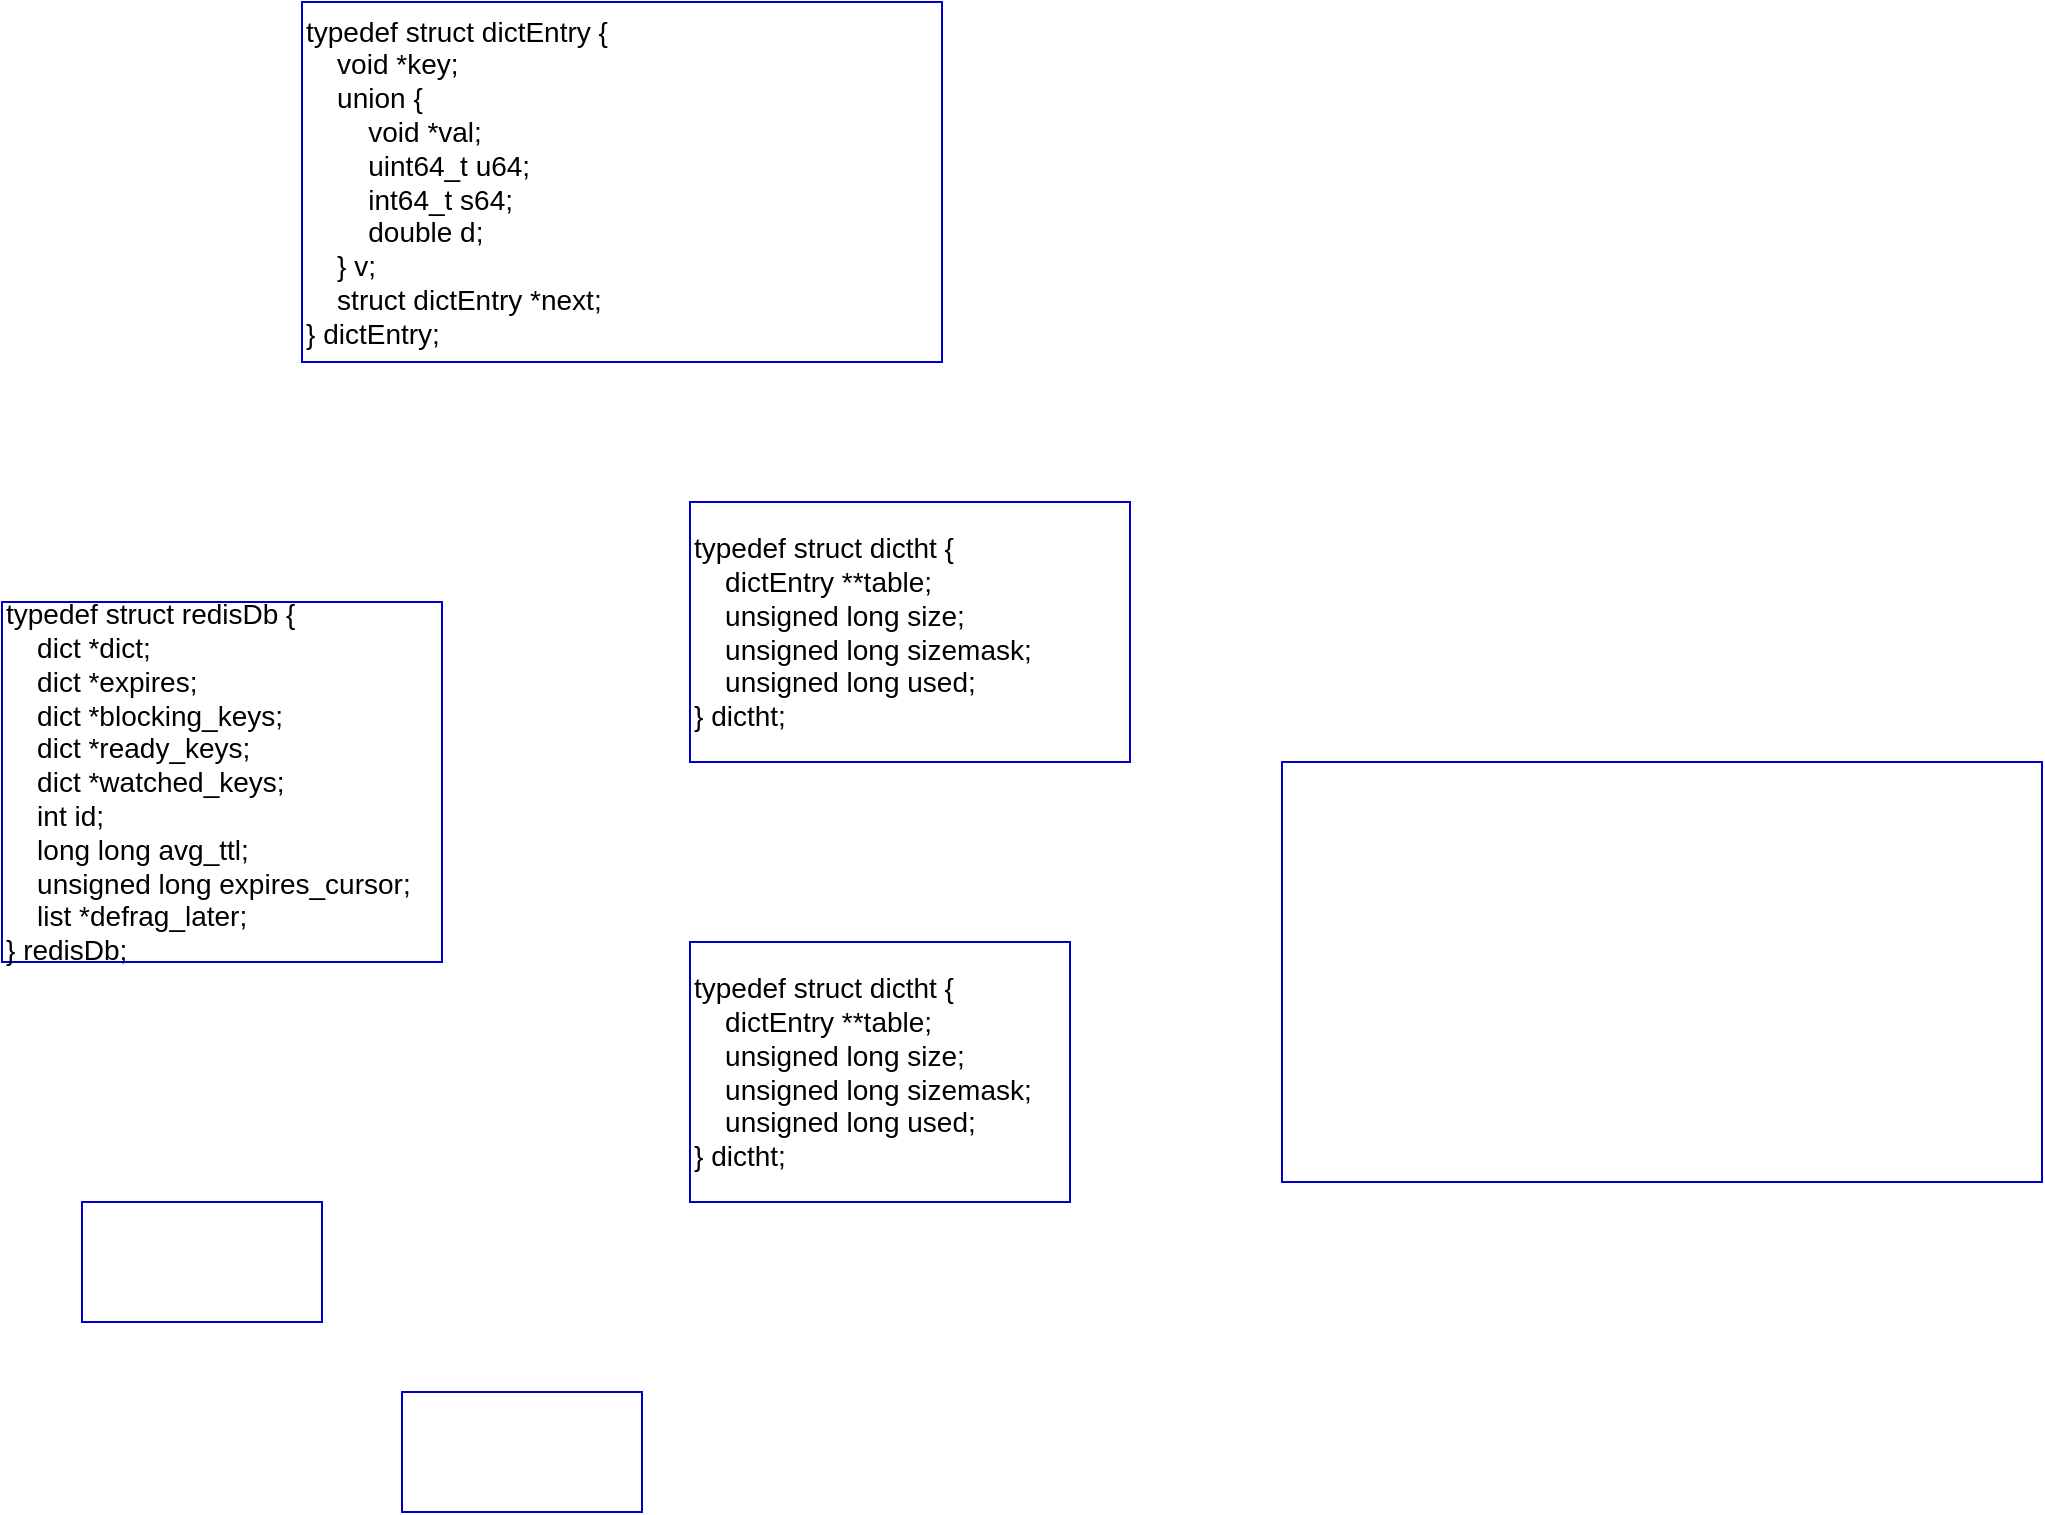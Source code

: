 <mxfile version="14.6.13" type="device"><diagram id="EIKzcIMr6mmo5a_62SKy" name="第 1 页"><mxGraphModel dx="1773" dy="1792" grid="1" gridSize="10" guides="1" tooltips="1" connect="1" arrows="1" fold="1" page="1" pageScale="1" pageWidth="827" pageHeight="1169" math="0" shadow="0"><root><mxCell id="0"/><mxCell id="1" parent="0"/><mxCell id="yLPBsy3BVAMN81W94Aj6-52" value="&lt;div style=&quot;font-size: 14px&quot;&gt;&lt;div&gt;&lt;span&gt;typedef struct redisDb {&lt;/span&gt;&lt;/div&gt;&lt;span&gt;&lt;div&gt;&lt;span&gt;&amp;nbsp; &amp;nbsp; dict *dict;&amp;nbsp; &amp;nbsp; &amp;nbsp; &amp;nbsp; &amp;nbsp; &amp;nbsp; &amp;nbsp; &amp;nbsp; &amp;nbsp;&lt;/span&gt;&lt;/div&gt;&lt;/span&gt;&lt;span&gt;&lt;div&gt;&lt;span&gt;&amp;nbsp; &amp;nbsp; dict *expires;&amp;nbsp; &amp;nbsp; &amp;nbsp; &amp;nbsp; &amp;nbsp; &amp;nbsp; &amp;nbsp;&lt;/span&gt;&lt;/div&gt;&lt;/span&gt;&lt;span&gt;&lt;div&gt;&lt;span&gt;&amp;nbsp; &amp;nbsp; dict *blocking_keys;&amp;nbsp; &amp;nbsp; &amp;nbsp; &amp;nbsp;&lt;/span&gt;&lt;/div&gt;&lt;/span&gt;&lt;span&gt;&lt;div&gt;&lt;span&gt;&amp;nbsp; &amp;nbsp; dict *ready_keys;&amp;nbsp; &amp;nbsp; &amp;nbsp; &amp;nbsp; &amp;nbsp; &amp;nbsp;&lt;/span&gt;&lt;/div&gt;&lt;/span&gt;&lt;span&gt;&lt;div&gt;&lt;span&gt;&amp;nbsp; &amp;nbsp; dict *watched_keys;&amp;nbsp; &amp;nbsp; &amp;nbsp; &amp;nbsp; &amp;nbsp;&lt;/span&gt;&lt;/div&gt;&lt;/span&gt;&lt;span&gt;&lt;div&gt;&lt;span&gt;&amp;nbsp; &amp;nbsp; int id;&amp;nbsp; &amp;nbsp; &amp;nbsp; &amp;nbsp; &amp;nbsp; &amp;nbsp; &amp;nbsp; &amp;nbsp; &amp;nbsp; &amp;nbsp;&amp;nbsp;&lt;/span&gt;&lt;/div&gt;&lt;/span&gt;&lt;span&gt;&lt;div&gt;&lt;span&gt;&amp;nbsp; &amp;nbsp; long long avg_ttl;&amp;nbsp; &amp;nbsp; &amp;nbsp; &amp;nbsp;&amp;nbsp;&lt;/span&gt;&lt;/div&gt;&lt;/span&gt;&lt;span&gt;&lt;div&gt;&lt;span&gt;&amp;nbsp; &amp;nbsp; unsigned long expires_cursor;&amp;nbsp;&lt;/span&gt;&lt;/div&gt;&lt;/span&gt;&lt;span&gt;&lt;div&gt;&lt;span&gt;&amp;nbsp; &amp;nbsp; list *defrag_later;&amp;nbsp;&lt;/span&gt;&lt;/div&gt;&lt;/span&gt;&lt;span&gt;&lt;div&gt;&lt;span&gt;} redisDb;&lt;/span&gt;&lt;/div&gt;&lt;/span&gt;&lt;/div&gt;" style="rounded=0;whiteSpace=wrap;html=1;labelBackgroundColor=none;fontFamily=Helvetica;fontSize=10;align=left;strokeColor=#0000CC;" vertex="1" parent="1"><mxGeometry x="-40" y="130" width="220" height="180" as="geometry"/></mxCell><mxCell id="yLPBsy3BVAMN81W94Aj6-53" value="&lt;div style=&quot;font-size: 14px;&quot;&gt;typedef struct dictht {&lt;/div&gt;&lt;div style=&quot;font-size: 14px;&quot;&gt;&amp;nbsp; &amp;nbsp; dictEntry **table;&lt;/div&gt;&lt;div style=&quot;font-size: 14px;&quot;&gt;&amp;nbsp; &amp;nbsp; unsigned long size;&lt;/div&gt;&lt;div style=&quot;font-size: 14px;&quot;&gt;&amp;nbsp; &amp;nbsp; unsigned long sizemask;&lt;/div&gt;&lt;div style=&quot;font-size: 14px;&quot;&gt;&amp;nbsp; &amp;nbsp; unsigned long used;&lt;/div&gt;&lt;div style=&quot;font-size: 14px;&quot;&gt;} dictht;&lt;/div&gt;" style="rounded=0;whiteSpace=wrap;html=1;labelBackgroundColor=none;fontFamily=Helvetica;fontSize=14;strokeColor=#0000CC;align=left;" vertex="1" parent="1"><mxGeometry x="304" y="80" width="220" height="130" as="geometry"/></mxCell><mxCell id="yLPBsy3BVAMN81W94Aj6-54" value="&lt;div&gt;typedef struct dictht {&lt;/div&gt;&lt;div&gt;&amp;nbsp; &amp;nbsp; dictEntry **table;&lt;/div&gt;&lt;div&gt;&amp;nbsp; &amp;nbsp; unsigned long size;&lt;/div&gt;&lt;div&gt;&amp;nbsp; &amp;nbsp; unsigned long sizemask;&lt;/div&gt;&lt;div&gt;&amp;nbsp; &amp;nbsp; unsigned long used;&lt;/div&gt;&lt;div style=&quot;&quot;&gt;} dictht;&lt;/div&gt;" style="rounded=0;whiteSpace=wrap;html=1;labelBackgroundColor=none;fontFamily=Helvetica;fontSize=14;strokeColor=#0000CC;align=left;" vertex="1" parent="1"><mxGeometry x="304" y="300" width="190" height="130" as="geometry"/></mxCell><mxCell id="yLPBsy3BVAMN81W94Aj6-55" value="" style="rounded=0;whiteSpace=wrap;html=1;labelBackgroundColor=none;fontFamily=Helvetica;fontSize=14;strokeColor=#0000CC;align=left;" vertex="1" parent="1"><mxGeometry x="600" y="210" width="380" height="210" as="geometry"/></mxCell><mxCell id="yLPBsy3BVAMN81W94Aj6-56" value="typedef struct dictEntry {&#10;    void *key;&#10;    union {&#10;        void *val;&#10;        uint64_t u64;&#10;        int64_t s64;&#10;        double d;&#10;    } v;&#10;    struct dictEntry *next;&#10;} dictEntry;" style="rounded=0;whiteSpace=wrap;html=1;labelBackgroundColor=none;fontFamily=Helvetica;fontSize=14;strokeColor=#0000CC;align=left;" vertex="1" parent="1"><mxGeometry x="110" y="-170" width="320" height="180" as="geometry"/></mxCell><mxCell id="yLPBsy3BVAMN81W94Aj6-57" value="" style="rounded=0;whiteSpace=wrap;html=1;labelBackgroundColor=none;fontFamily=Helvetica;fontSize=14;strokeColor=#0000CC;align=left;" vertex="1" parent="1"><mxGeometry x="160" y="525" width="120" height="60" as="geometry"/></mxCell><mxCell id="yLPBsy3BVAMN81W94Aj6-58" value="" style="rounded=0;whiteSpace=wrap;html=1;labelBackgroundColor=none;fontFamily=Helvetica;fontSize=14;strokeColor=#0000CC;align=left;" vertex="1" parent="1"><mxGeometry y="430" width="120" height="60" as="geometry"/></mxCell></root></mxGraphModel></diagram></mxfile>